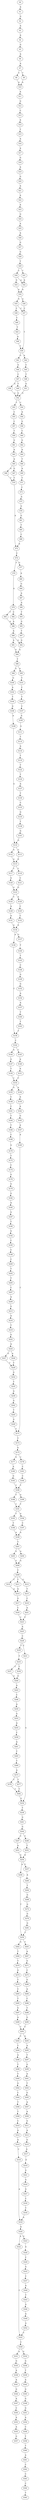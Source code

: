 strict digraph  {
	S0 -> S1 [ label = A ];
	S1 -> S2 [ label = G ];
	S2 -> S3 [ label = A ];
	S3 -> S4 [ label = A ];
	S4 -> S5 [ label = G ];
	S5 -> S6 [ label = A ];
	S6 -> S7 [ label = A ];
	S7 -> S8 [ label = C ];
	S7 -> S9 [ label = T ];
	S8 -> S10 [ label = A ];
	S9 -> S10 [ label = A ];
	S10 -> S11 [ label = A ];
	S11 -> S12 [ label = G ];
	S12 -> S13 [ label = C ];
	S13 -> S14 [ label = A ];
	S14 -> S15 [ label = T ];
	S15 -> S16 [ label = A ];
	S16 -> S17 [ label = A ];
	S17 -> S18 [ label = G ];
	S18 -> S19 [ label = A ];
	S19 -> S20 [ label = G ];
	S20 -> S21 [ label = A ];
	S21 -> S22 [ label = A ];
	S22 -> S23 [ label = A ];
	S23 -> S24 [ label = G ];
	S24 -> S25 [ label = A ];
	S25 -> S26 [ label = A ];
	S26 -> S27 [ label = G ];
	S27 -> S28 [ label = G ];
	S28 -> S29 [ label = T ];
	S29 -> S30 [ label = C ];
	S29 -> S31 [ label = T ];
	S30 -> S32 [ label = A ];
	S30 -> S33 [ label = G ];
	S31 -> S32 [ label = A ];
	S32 -> S34 [ label = A ];
	S33 -> S34 [ label = A ];
	S34 -> S35 [ label = G ];
	S34 -> S36 [ label = A ];
	S35 -> S37 [ label = C ];
	S35 -> S38 [ label = C ];
	S36 -> S37 [ label = C ];
	S37 -> S39 [ label = T ];
	S38 -> S40 [ label = T ];
	S39 -> S41 [ label = G ];
	S39 -> S42 [ label = A ];
	S40 -> S43 [ label = T ];
	S41 -> S44 [ label = G ];
	S42 -> S45 [ label = C ];
	S43 -> S46 [ label = A ];
	S44 -> S47 [ label = C ];
	S45 -> S48 [ label = T ];
	S46 -> S39 [ label = T ];
	S47 -> S49 [ label = T ];
	S47 -> S50 [ label = A ];
	S48 -> S51 [ label = G ];
	S49 -> S52 [ label = G ];
	S50 -> S52 [ label = G ];
	S51 -> S52 [ label = G ];
	S52 -> S53 [ label = T ];
	S52 -> S54 [ label = C ];
	S53 -> S55 [ label = C ];
	S54 -> S56 [ label = A ];
	S55 -> S57 [ label = C ];
	S56 -> S58 [ label = G ];
	S57 -> S59 [ label = T ];
	S58 -> S60 [ label = C ];
	S59 -> S61 [ label = G ];
	S60 -> S62 [ label = G ];
	S61 -> S63 [ label = A ];
	S62 -> S64 [ label = A ];
	S63 -> S65 [ label = A ];
	S64 -> S66 [ label = T ];
	S65 -> S67 [ label = G ];
	S65 -> S68 [ label = A ];
	S66 -> S69 [ label = A ];
	S67 -> S70 [ label = T ];
	S68 -> S70 [ label = T ];
	S69 -> S71 [ label = T ];
	S70 -> S72 [ label = A ];
	S71 -> S73 [ label = C ];
	S72 -> S74 [ label = C ];
	S73 -> S75 [ label = A ];
	S74 -> S76 [ label = T ];
	S74 -> S77 [ label = G ];
	S75 -> S78 [ label = G ];
	S76 -> S79 [ label = A ];
	S77 -> S80 [ label = A ];
	S78 -> S81 [ label = G ];
	S79 -> S82 [ label = C ];
	S79 -> S83 [ label = T ];
	S80 -> S84 [ label = G ];
	S81 -> S85 [ label = T ];
	S82 -> S86 [ label = A ];
	S83 -> S86 [ label = A ];
	S84 -> S87 [ label = A ];
	S85 -> S88 [ label = C ];
	S86 -> S89 [ label = A ];
	S87 -> S90 [ label = A ];
	S88 -> S72 [ label = A ];
	S89 -> S91 [ label = A ];
	S89 -> S92 [ label = G ];
	S90 -> S93 [ label = T ];
	S91 -> S94 [ label = G ];
	S92 -> S94 [ label = G ];
	S93 -> S95 [ label = G ];
	S94 -> S96 [ label = T ];
	S95 -> S97 [ label = T ];
	S96 -> S98 [ label = G ];
	S96 -> S99 [ label = A ];
	S97 -> S92 [ label = G ];
	S98 -> S100 [ label = G ];
	S99 -> S101 [ label = T ];
	S100 -> S102 [ label = A ];
	S101 -> S103 [ label = C ];
	S102 -> S104 [ label = T ];
	S103 -> S105 [ label = T ];
	S104 -> S106 [ label = G ];
	S105 -> S107 [ label = C ];
	S106 -> S108 [ label = A ];
	S107 -> S109 [ label = A ];
	S108 -> S110 [ label = G ];
	S109 -> S111 [ label = G ];
	S110 -> S112 [ label = A ];
	S110 -> S113 [ label = G ];
	S111 -> S114 [ label = T ];
	S112 -> S115 [ label = A ];
	S113 -> S115 [ label = A ];
	S114 -> S116 [ label = A ];
	S115 -> S117 [ label = T ];
	S115 -> S118 [ label = C ];
	S116 -> S119 [ label = T ];
	S117 -> S120 [ label = G ];
	S118 -> S121 [ label = C ];
	S119 -> S122 [ label = T ];
	S120 -> S123 [ label = G ];
	S121 -> S123 [ label = G ];
	S122 -> S124 [ label = T ];
	S123 -> S125 [ label = C ];
	S123 -> S126 [ label = A ];
	S124 -> S127 [ label = A ];
	S125 -> S128 [ label = A ];
	S126 -> S129 [ label = C ];
	S127 -> S130 [ label = T ];
	S128 -> S131 [ label = A ];
	S129 -> S132 [ label = C ];
	S130 -> S133 [ label = C ];
	S131 -> S134 [ label = A ];
	S132 -> S134 [ label = A ];
	S133 -> S135 [ label = G ];
	S134 -> S136 [ label = A ];
	S134 -> S137 [ label = G ];
	S135 -> S138 [ label = T ];
	S136 -> S139 [ label = T ];
	S137 -> S140 [ label = T ];
	S138 -> S141 [ label = G ];
	S139 -> S142 [ label = C ];
	S140 -> S143 [ label = T ];
	S141 -> S110 [ label = G ];
	S142 -> S144 [ label = A ];
	S142 -> S145 [ label = C ];
	S143 -> S146 [ label = C ];
	S144 -> S147 [ label = G ];
	S145 -> S148 [ label = A ];
	S146 -> S149 [ label = G ];
	S147 -> S150 [ label = T ];
	S148 -> S151 [ label = A ];
	S149 -> S152 [ label = G ];
	S150 -> S153 [ label = C ];
	S151 -> S153 [ label = C ];
	S152 -> S154 [ label = A ];
	S153 -> S155 [ label = G ];
	S153 -> S156 [ label = A ];
	S154 -> S157 [ label = A ];
	S155 -> S158 [ label = C ];
	S156 -> S159 [ label = A ];
	S157 -> S160 [ label = T ];
	S158 -> S161 [ label = C ];
	S159 -> S162 [ label = A ];
	S160 -> S163 [ label = T ];
	S161 -> S164 [ label = T ];
	S162 -> S165 [ label = G ];
	S163 -> S139 [ label = T ];
	S164 -> S166 [ label = T ];
	S165 -> S167 [ label = A ];
	S166 -> S168 [ label = C ];
	S167 -> S169 [ label = A ];
	S168 -> S170 [ label = G ];
	S169 -> S171 [ label = C ];
	S170 -> S172 [ label = T ];
	S171 -> S173 [ label = T ];
	S172 -> S174 [ label = C ];
	S173 -> S175 [ label = G ];
	S174 -> S176 [ label = G ];
	S175 -> S177 [ label = G ];
	S175 -> S178 [ label = C ];
	S176 -> S179 [ label = G ];
	S177 -> S180 [ label = A ];
	S178 -> S181 [ label = C ];
	S179 -> S182 [ label = G ];
	S180 -> S183 [ label = G ];
	S181 -> S184 [ label = C ];
	S182 -> S185 [ label = A ];
	S183 -> S186 [ label = T ];
	S184 -> S186 [ label = T ];
	S185 -> S187 [ label = G ];
	S186 -> S188 [ label = T ];
	S186 -> S189 [ label = A ];
	S187 -> S190 [ label = T ];
	S188 -> S191 [ label = T ];
	S189 -> S191 [ label = T ];
	S190 -> S192 [ label = G ];
	S191 -> S193 [ label = T ];
	S191 -> S194 [ label = A ];
	S192 -> S195 [ label = C ];
	S193 -> S196 [ label = T ];
	S194 -> S197 [ label = C ];
	S195 -> S198 [ label = C ];
	S196 -> S199 [ label = A ];
	S197 -> S199 [ label = A ];
	S198 -> S200 [ label = C ];
	S199 -> S201 [ label = T ];
	S200 -> S202 [ label = T ];
	S201 -> S203 [ label = G ];
	S201 -> S204 [ label = A ];
	S202 -> S205 [ label = T ];
	S203 -> S206 [ label = G ];
	S204 -> S206 [ label = G ];
	S205 -> S207 [ label = C ];
	S206 -> S208 [ label = C ];
	S207 -> S209 [ label = A ];
	S208 -> S210 [ label = C ];
	S208 -> S211 [ label = T ];
	S208 -> S212 [ label = G ];
	S209 -> S213 [ label = G ];
	S210 -> S214 [ label = A ];
	S211 -> S214 [ label = A ];
	S212 -> S215 [ label = T ];
	S213 -> S216 [ label = A ];
	S214 -> S217 [ label = G ];
	S215 -> S218 [ label = C ];
	S216 -> S219 [ label = T ];
	S217 -> S220 [ label = C ];
	S218 -> S221 [ label = A ];
	S219 -> S222 [ label = G ];
	S220 -> S223 [ label = C ];
	S221 -> S223 [ label = C ];
	S222 -> S224 [ label = A ];
	S223 -> S225 [ label = A ];
	S224 -> S226 [ label = A ];
	S224 -> S227 [ label = G ];
	S225 -> S228 [ label = C ];
	S226 -> S229 [ label = T ];
	S227 -> S229 [ label = T ];
	S228 -> S230 [ label = T ];
	S228 -> S231 [ label = C ];
	S229 -> S232 [ label = G ];
	S230 -> S233 [ label = T ];
	S231 -> S234 [ label = G ];
	S232 -> S235 [ label = T ];
	S233 -> S236 [ label = T ];
	S233 -> S237 [ label = C ];
	S234 -> S238 [ label = T ];
	S235 -> S239 [ label = G ];
	S236 -> S240 [ label = G ];
	S237 -> S240 [ label = G ];
	S238 -> S241 [ label = G ];
	S239 -> S242 [ label = G ];
	S240 -> S243 [ label = A ];
	S241 -> S244 [ label = G ];
	S242 -> S245 [ label = T ];
	S243 -> S246 [ label = C ];
	S244 -> S247 [ label = C ];
	S244 -> S248 [ label = T ];
	S245 -> S249 [ label = G ];
	S246 -> S250 [ label = A ];
	S247 -> S251 [ label = A ];
	S248 -> S252 [ label = T ];
	S249 -> S171 [ label = C ];
	S250 -> S253 [ label = G ];
	S251 -> S254 [ label = A ];
	S252 -> S254 [ label = A ];
	S253 -> S255 [ label = A ];
	S254 -> S256 [ label = A ];
	S254 -> S257 [ label = C ];
	S255 -> S258 [ label = C ];
	S256 -> S259 [ label = T ];
	S257 -> S260 [ label = A ];
	S258 -> S261 [ label = A ];
	S259 -> S262 [ label = G ];
	S259 -> S263 [ label = T ];
	S260 -> S264 [ label = T ];
	S261 -> S265 [ label = T ];
	S262 -> S266 [ label = T ];
	S263 -> S267 [ label = A ];
	S264 -> S268 [ label = G ];
	S265 -> S269 [ label = T ];
	S266 -> S270 [ label = T ];
	S267 -> S271 [ label = G ];
	S268 -> S272 [ label = G ];
	S269 -> S273 [ label = A ];
	S270 -> S274 [ label = G ];
	S271 -> S275 [ label = C ];
	S272 -> S276 [ label = G ];
	S273 -> S277 [ label = T ];
	S273 -> S278 [ label = C ];
	S274 -> S279 [ label = T ];
	S275 -> S280 [ label = G ];
	S276 -> S281 [ label = G ];
	S277 -> S282 [ label = T ];
	S278 -> S282 [ label = T ];
	S279 -> S283 [ label = C ];
	S280 -> S284 [ label = A ];
	S281 -> S259 [ label = T ];
	S282 -> S234 [ label = G ];
	S283 -> S285 [ label = T ];
	S284 -> S286 [ label = C ];
	S285 -> S287 [ label = G ];
	S286 -> S288 [ label = T ];
	S287 -> S289 [ label = A ];
	S288 -> S290 [ label = G ];
	S289 -> S291 [ label = C ];
	S290 -> S291 [ label = C ];
	S291 -> S292 [ label = C ];
	S291 -> S293 [ label = G ];
	S292 -> S294 [ label = T ];
	S293 -> S295 [ label = A ];
	S294 -> S296 [ label = A ];
	S295 -> S297 [ label = T ];
	S296 -> S298 [ label = T ];
	S297 -> S299 [ label = G ];
	S298 -> S300 [ label = T ];
	S299 -> S301 [ label = A ];
	S300 -> S302 [ label = G ];
	S301 -> S303 [ label = T ];
	S302 -> S304 [ label = C ];
	S303 -> S305 [ label = G ];
	S304 -> S306 [ label = T ];
	S305 -> S307 [ label = A ];
	S306 -> S308 [ label = T ];
	S307 -> S309 [ label = A ];
	S308 -> S310 [ label = C ];
	S309 -> S311 [ label = G ];
	S310 -> S312 [ label = A ];
	S311 -> S313 [ label = A ];
	S312 -> S314 [ label = A ];
	S313 -> S315 [ label = G ];
	S314 -> S316 [ label = C ];
	S315 -> S317 [ label = A ];
	S316 -> S318 [ label = A ];
	S317 -> S319 [ label = G ];
	S318 -> S320 [ label = A ];
	S319 -> S321 [ label = G ];
	S320 -> S322 [ label = A ];
	S320 -> S323 [ label = G ];
	S321 -> S324 [ label = G ];
	S322 -> S325 [ label = C ];
	S323 -> S326 [ label = G ];
	S324 -> S327 [ label = G ];
	S325 -> S328 [ label = C ];
	S326 -> S329 [ label = C ];
	S327 -> S330 [ label = C ];
	S328 -> S331 [ label = A ];
	S328 -> S332 [ label = G ];
	S329 -> S333 [ label = G ];
	S330 -> S334 [ label = T ];
	S331 -> S335 [ label = G ];
	S332 -> S336 [ label = G ];
	S333 -> S337 [ label = C ];
	S334 -> S318 [ label = A ];
	S335 -> S338 [ label = A ];
	S336 -> S339 [ label = T ];
	S337 -> S340 [ label = A ];
	S338 -> S341 [ label = A ];
	S339 -> S342 [ label = A ];
	S340 -> S343 [ label = T ];
	S341 -> S344 [ label = G ];
	S342 -> S345 [ label = G ];
	S343 -> S346 [ label = G ];
	S344 -> S347 [ label = A ];
	S345 -> S348 [ label = G ];
	S346 -> S349 [ label = A ];
	S347 -> S350 [ label = C ];
	S348 -> S351 [ label = G ];
	S349 -> S352 [ label = G ];
	S350 -> S353 [ label = A ];
	S351 -> S354 [ label = A ];
	S352 -> S325 [ label = C ];
	S353 -> S355 [ label = A ];
	S354 -> S356 [ label = C ];
	S355 -> S357 [ label = G ];
	S356 -> S358 [ label = T ];
	S358 -> S360 [ label = T ];
	S360 -> S361 [ label = A ];
	S361 -> S362 [ label = C ];
	S362 -> S363 [ label = C ];
	S363 -> S364 [ label = C ];
	S364 -> S365 [ label = T ];
}
